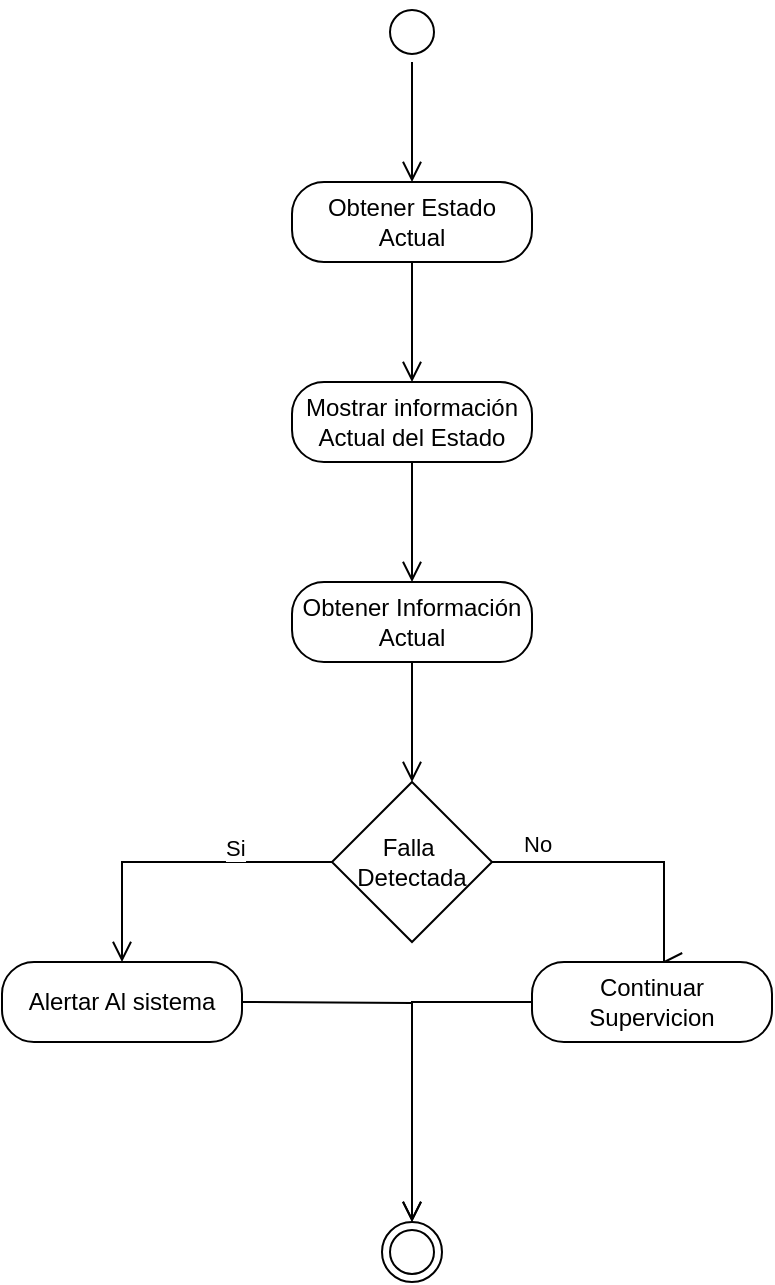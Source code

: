 <mxfile version="27.0.5">
  <diagram name="Página-1" id="SPaCpLOKnH1n7rKFPVCR">
    <mxGraphModel grid="1" page="1" gridSize="10" guides="1" tooltips="1" connect="1" arrows="1" fold="1" pageScale="1" pageWidth="827" pageHeight="1169" math="0" shadow="0">
      <root>
        <mxCell id="0" />
        <mxCell id="1" parent="0" />
        <mxCell id="dwrPpuVWPX9B_x9vy6d8-1" value="" style="ellipse;html=1;shape=startState;" vertex="1" parent="1">
          <mxGeometry x="310" y="40" width="30" height="30" as="geometry" />
        </mxCell>
        <mxCell id="dwrPpuVWPX9B_x9vy6d8-2" value="" style="edgeStyle=orthogonalEdgeStyle;html=1;verticalAlign=bottom;endArrow=open;endSize=8;rounded=0;" edge="1" parent="1" source="dwrPpuVWPX9B_x9vy6d8-1">
          <mxGeometry relative="1" as="geometry">
            <mxPoint x="325" y="130" as="targetPoint" />
          </mxGeometry>
        </mxCell>
        <mxCell id="dwrPpuVWPX9B_x9vy6d8-3" value="Obtener Estado Actual" style="rounded=1;whiteSpace=wrap;html=1;arcSize=40;" vertex="1" parent="1">
          <mxGeometry x="265" y="130" width="120" height="40" as="geometry" />
        </mxCell>
        <mxCell id="dwrPpuVWPX9B_x9vy6d8-4" value="" style="edgeStyle=orthogonalEdgeStyle;html=1;verticalAlign=bottom;endArrow=open;endSize=8;rounded=0;" edge="1" parent="1" source="dwrPpuVWPX9B_x9vy6d8-3">
          <mxGeometry relative="1" as="geometry">
            <mxPoint x="325" y="230" as="targetPoint" />
          </mxGeometry>
        </mxCell>
        <mxCell id="dwrPpuVWPX9B_x9vy6d8-5" value="Mostrar información&lt;div&gt;Actual del Estado&lt;/div&gt;" style="rounded=1;whiteSpace=wrap;html=1;arcSize=40;" vertex="1" parent="1">
          <mxGeometry x="265" y="230" width="120" height="40" as="geometry" />
        </mxCell>
        <mxCell id="dwrPpuVWPX9B_x9vy6d8-6" value="" style="edgeStyle=orthogonalEdgeStyle;html=1;verticalAlign=bottom;endArrow=open;endSize=8;rounded=0;" edge="1" parent="1" source="dwrPpuVWPX9B_x9vy6d8-5">
          <mxGeometry relative="1" as="geometry">
            <mxPoint x="325" y="330" as="targetPoint" />
          </mxGeometry>
        </mxCell>
        <mxCell id="dwrPpuVWPX9B_x9vy6d8-7" value="Obtener Información&lt;div&gt;Actual&lt;/div&gt;" style="rounded=1;whiteSpace=wrap;html=1;arcSize=40;" vertex="1" parent="1">
          <mxGeometry x="265" y="330" width="120" height="40" as="geometry" />
        </mxCell>
        <mxCell id="dwrPpuVWPX9B_x9vy6d8-8" value="" style="edgeStyle=orthogonalEdgeStyle;html=1;verticalAlign=bottom;endArrow=open;endSize=8;rounded=0;" edge="1" parent="1" source="dwrPpuVWPX9B_x9vy6d8-7">
          <mxGeometry relative="1" as="geometry">
            <mxPoint x="325" y="430" as="targetPoint" />
          </mxGeometry>
        </mxCell>
        <mxCell id="dwrPpuVWPX9B_x9vy6d8-9" value="Falla&amp;nbsp;&lt;div&gt;Detectada&lt;/div&gt;" style="rhombus;whiteSpace=wrap;html=1;" vertex="1" parent="1">
          <mxGeometry x="285" y="430" width="80" height="80" as="geometry" />
        </mxCell>
        <mxCell id="dwrPpuVWPX9B_x9vy6d8-10" value="No" style="edgeStyle=orthogonalEdgeStyle;html=1;align=left;verticalAlign=bottom;endArrow=open;endSize=8;rounded=0;" edge="1" parent="1" source="dwrPpuVWPX9B_x9vy6d8-9">
          <mxGeometry x="-0.794" relative="1" as="geometry">
            <mxPoint x="450" y="520" as="targetPoint" />
            <Array as="points">
              <mxPoint x="451" y="470" />
            </Array>
            <mxPoint as="offset" />
          </mxGeometry>
        </mxCell>
        <mxCell id="dwrPpuVWPX9B_x9vy6d8-11" value="Si" style="edgeStyle=orthogonalEdgeStyle;html=1;align=left;verticalAlign=top;endArrow=open;endSize=8;rounded=0;exitX=0;exitY=0.5;exitDx=0;exitDy=0;" edge="1" parent="1" source="dwrPpuVWPX9B_x9vy6d8-9">
          <mxGeometry x="-0.29" y="-20" relative="1" as="geometry">
            <mxPoint x="180" y="520" as="targetPoint" />
            <Array as="points">
              <mxPoint x="180" y="470" />
            </Array>
            <mxPoint as="offset" />
          </mxGeometry>
        </mxCell>
        <mxCell id="dwrPpuVWPX9B_x9vy6d8-14" value="Alertar Al sistema" style="rounded=1;whiteSpace=wrap;html=1;arcSize=40;" vertex="1" parent="1">
          <mxGeometry x="120" y="520" width="120" height="40" as="geometry" />
        </mxCell>
        <mxCell id="dwrPpuVWPX9B_x9vy6d8-15" value="" style="edgeStyle=orthogonalEdgeStyle;html=1;verticalAlign=bottom;endArrow=open;endSize=8;rounded=0;entryX=0.5;entryY=0;entryDx=0;entryDy=0;" edge="1" parent="1" target="dwrPpuVWPX9B_x9vy6d8-18">
          <mxGeometry relative="1" as="geometry">
            <mxPoint x="180" y="620" as="targetPoint" />
            <mxPoint x="240" y="540" as="sourcePoint" />
          </mxGeometry>
        </mxCell>
        <mxCell id="dwrPpuVWPX9B_x9vy6d8-16" value="Continuar&lt;div&gt;Supervicion&lt;/div&gt;" style="rounded=1;whiteSpace=wrap;html=1;arcSize=40;" vertex="1" parent="1">
          <mxGeometry x="385" y="520" width="120" height="40" as="geometry" />
        </mxCell>
        <mxCell id="dwrPpuVWPX9B_x9vy6d8-17" value="" style="edgeStyle=orthogonalEdgeStyle;html=1;verticalAlign=bottom;endArrow=open;endSize=8;rounded=0;entryX=0.5;entryY=0;entryDx=0;entryDy=0;" edge="1" parent="1" source="dwrPpuVWPX9B_x9vy6d8-16" target="dwrPpuVWPX9B_x9vy6d8-18">
          <mxGeometry relative="1" as="geometry">
            <mxPoint x="445" y="620" as="targetPoint" />
          </mxGeometry>
        </mxCell>
        <mxCell id="dwrPpuVWPX9B_x9vy6d8-18" value="" style="ellipse;html=1;shape=endState;" vertex="1" parent="1">
          <mxGeometry x="310" y="650" width="30" height="30" as="geometry" />
        </mxCell>
      </root>
    </mxGraphModel>
  </diagram>
</mxfile>
